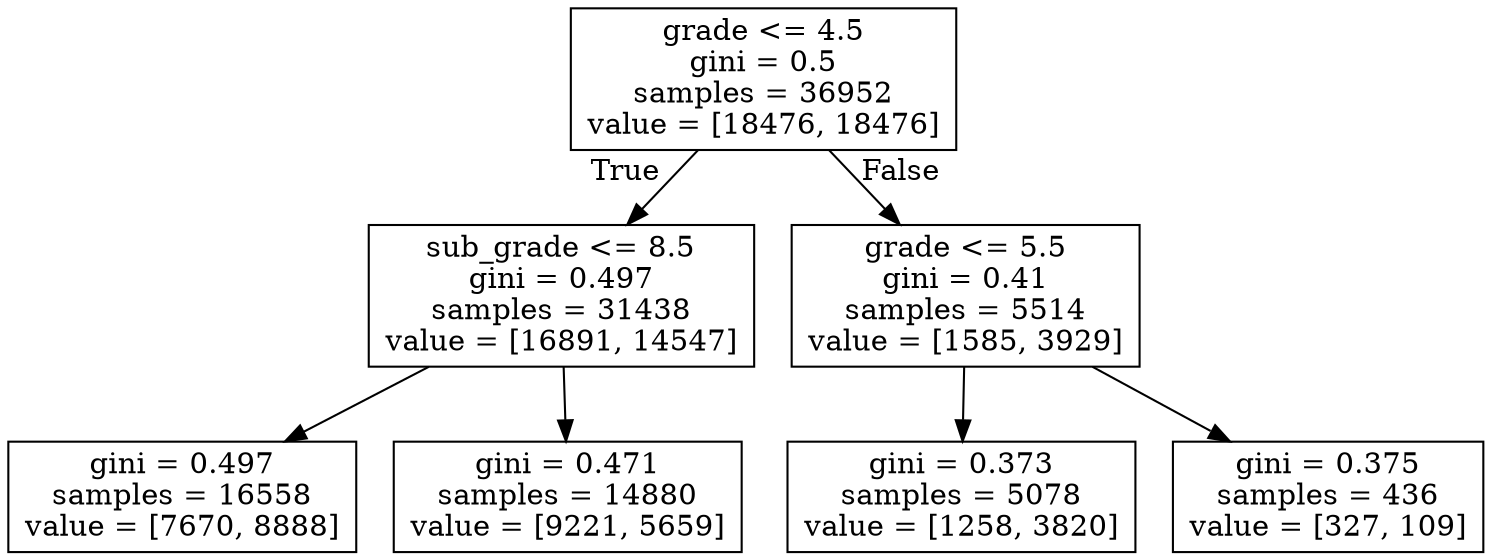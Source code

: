 digraph Tree {
node [shape=box] ;
0 [label="grade <= 4.5\ngini = 0.5\nsamples = 36952\nvalue = [18476, 18476]"] ;
1 [label="sub_grade <= 8.5\ngini = 0.497\nsamples = 31438\nvalue = [16891, 14547]"] ;
0 -> 1 [labeldistance=2.5, labelangle=45, headlabel="True"] ;
2 [label="gini = 0.497\nsamples = 16558\nvalue = [7670, 8888]"] ;
1 -> 2 ;
3 [label="gini = 0.471\nsamples = 14880\nvalue = [9221, 5659]"] ;
1 -> 3 ;
4 [label="grade <= 5.5\ngini = 0.41\nsamples = 5514\nvalue = [1585, 3929]"] ;
0 -> 4 [labeldistance=2.5, labelangle=-45, headlabel="False"] ;
5 [label="gini = 0.373\nsamples = 5078\nvalue = [1258, 3820]"] ;
4 -> 5 ;
6 [label="gini = 0.375\nsamples = 436\nvalue = [327, 109]"] ;
4 -> 6 ;
}